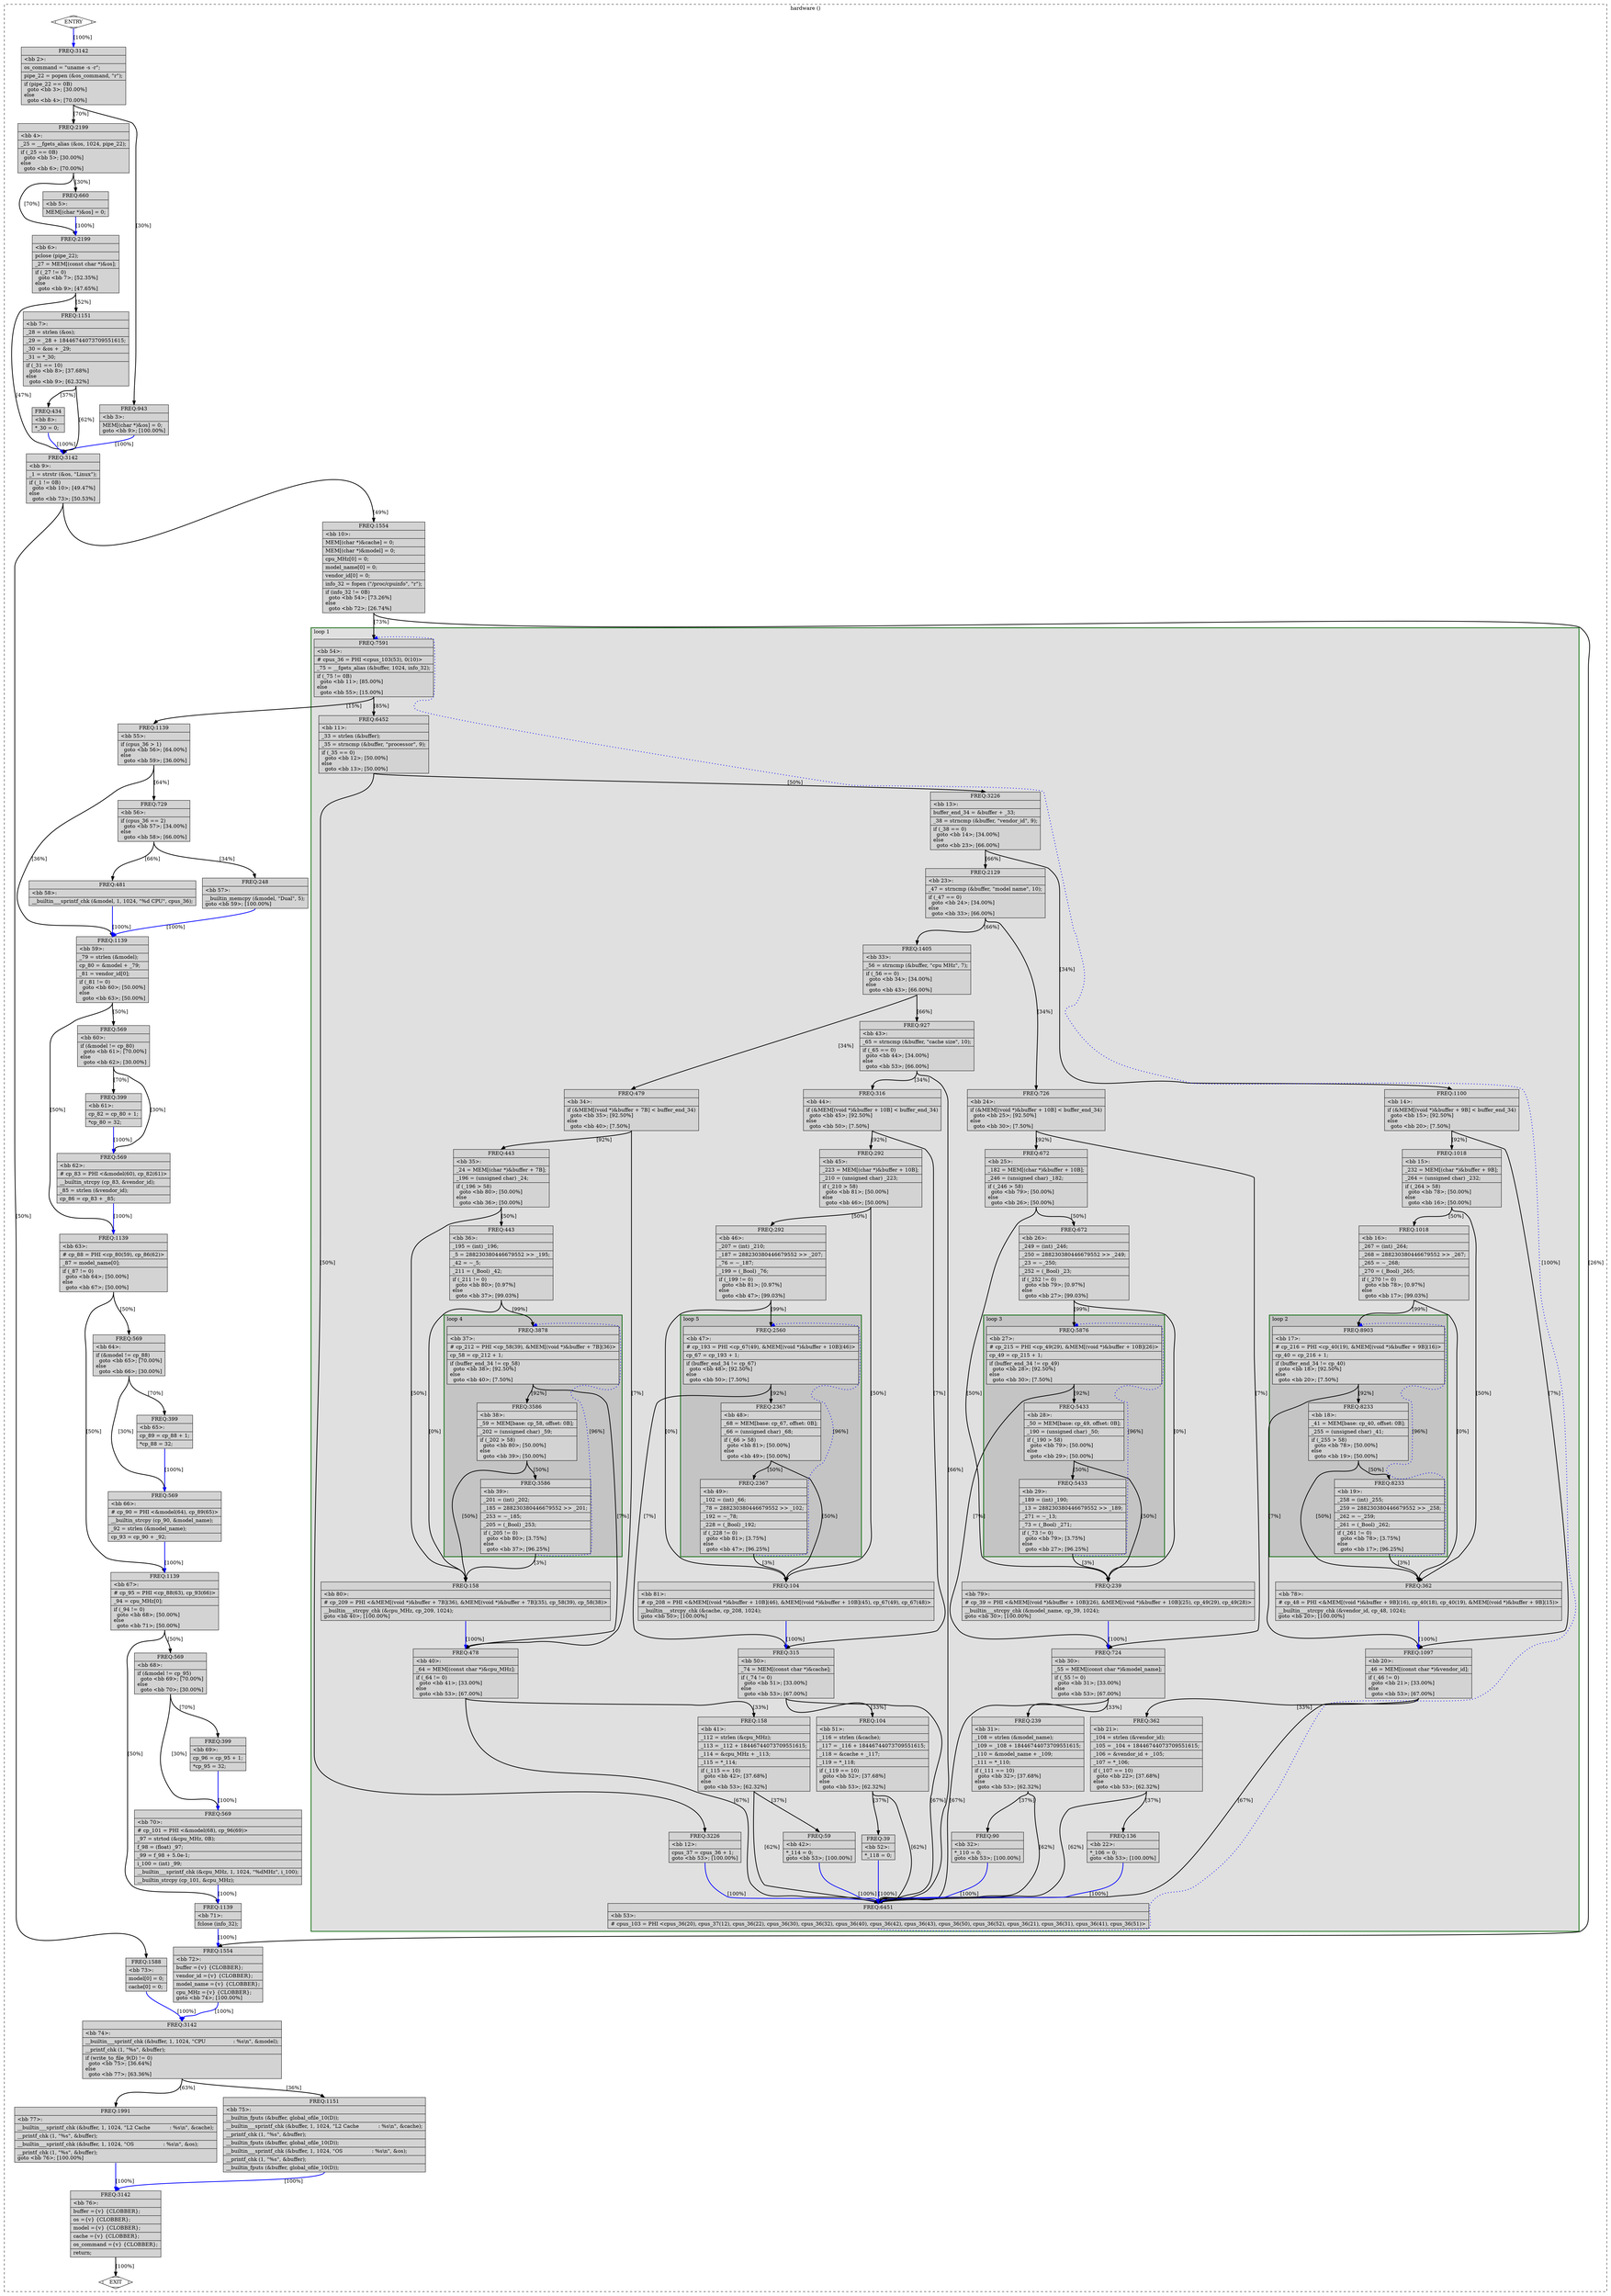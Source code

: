 digraph "hardware.c.227t.optimized" {
overlap=false;
subgraph "cluster_hardware" {
	style="dashed";
	color="black";
	label="hardware ()";
	subgraph cluster_56_1 {
	style="filled";
	color="darkgreen";
	fillcolor="grey88";
	label="loop 1";
	labeljust=l;
	penwidth=2;
	subgraph cluster_56_2 {
	style="filled";
	color="darkgreen";
	fillcolor="grey77";
	label="loop 2";
	labeljust=l;
	penwidth=2;
	fn_56_basic_block_17 [shape=record,style=filled,fillcolor=lightgrey,label="{ FREQ:8903 |\<bb\ 17\>:\l\
|#\ cp_216\ =\ PHI\ \<cp_40(19),\ &MEM[(void\ *)&buffer\ +\ 9B](16)\>\l\
|cp_40\ =\ cp_216\ +\ 1;\l\
|if\ (buffer_end_34\ !=\ cp_40)\l\
\ \ goto\ \<bb\ 18\>;\ [92.50%]\l\
else\l\
\ \ goto\ \<bb\ 20\>;\ [7.50%]\l\
}"];

	fn_56_basic_block_18 [shape=record,style=filled,fillcolor=lightgrey,label="{ FREQ:8233 |\<bb\ 18\>:\l\
|_41\ =\ MEM[base:\ cp_40,\ offset:\ 0B];\l\
|_255\ =\ (unsigned\ char)\ _41;\l\
|if\ (_255\ \>\ 58)\l\
\ \ goto\ \<bb\ 78\>;\ [50.00%]\l\
else\l\
\ \ goto\ \<bb\ 19\>;\ [50.00%]\l\
}"];

	fn_56_basic_block_19 [shape=record,style=filled,fillcolor=lightgrey,label="{ FREQ:8233 |\<bb\ 19\>:\l\
|_258\ =\ (int)\ _255;\l\
|_259\ =\ 288230380446679552\ \>\>\ _258;\l\
|_262\ =\ ~_259;\l\
|_261\ =\ (_Bool)\ _262;\l\
|if\ (_261\ !=\ 0)\l\
\ \ goto\ \<bb\ 78\>;\ [3.75%]\l\
else\l\
\ \ goto\ \<bb\ 17\>;\ [96.25%]\l\
}"];

	}
	subgraph cluster_56_3 {
	style="filled";
	color="darkgreen";
	fillcolor="grey77";
	label="loop 3";
	labeljust=l;
	penwidth=2;
	fn_56_basic_block_27 [shape=record,style=filled,fillcolor=lightgrey,label="{ FREQ:5876 |\<bb\ 27\>:\l\
|#\ cp_215\ =\ PHI\ \<cp_49(29),\ &MEM[(void\ *)&buffer\ +\ 10B](26)\>\l\
|cp_49\ =\ cp_215\ +\ 1;\l\
|if\ (buffer_end_34\ !=\ cp_49)\l\
\ \ goto\ \<bb\ 28\>;\ [92.50%]\l\
else\l\
\ \ goto\ \<bb\ 30\>;\ [7.50%]\l\
}"];

	fn_56_basic_block_28 [shape=record,style=filled,fillcolor=lightgrey,label="{ FREQ:5433 |\<bb\ 28\>:\l\
|_50\ =\ MEM[base:\ cp_49,\ offset:\ 0B];\l\
|_190\ =\ (unsigned\ char)\ _50;\l\
|if\ (_190\ \>\ 58)\l\
\ \ goto\ \<bb\ 79\>;\ [50.00%]\l\
else\l\
\ \ goto\ \<bb\ 29\>;\ [50.00%]\l\
}"];

	fn_56_basic_block_29 [shape=record,style=filled,fillcolor=lightgrey,label="{ FREQ:5433 |\<bb\ 29\>:\l\
|_189\ =\ (int)\ _190;\l\
|_13\ =\ 288230380446679552\ \>\>\ _189;\l\
|_271\ =\ ~_13;\l\
|_73\ =\ (_Bool)\ _271;\l\
|if\ (_73\ !=\ 0)\l\
\ \ goto\ \<bb\ 79\>;\ [3.75%]\l\
else\l\
\ \ goto\ \<bb\ 27\>;\ [96.25%]\l\
}"];

	}
	subgraph cluster_56_4 {
	style="filled";
	color="darkgreen";
	fillcolor="grey77";
	label="loop 4";
	labeljust=l;
	penwidth=2;
	fn_56_basic_block_37 [shape=record,style=filled,fillcolor=lightgrey,label="{ FREQ:3878 |\<bb\ 37\>:\l\
|#\ cp_212\ =\ PHI\ \<cp_58(39),\ &MEM[(void\ *)&buffer\ +\ 7B](36)\>\l\
|cp_58\ =\ cp_212\ +\ 1;\l\
|if\ (buffer_end_34\ !=\ cp_58)\l\
\ \ goto\ \<bb\ 38\>;\ [92.50%]\l\
else\l\
\ \ goto\ \<bb\ 40\>;\ [7.50%]\l\
}"];

	fn_56_basic_block_38 [shape=record,style=filled,fillcolor=lightgrey,label="{ FREQ:3586 |\<bb\ 38\>:\l\
|_59\ =\ MEM[base:\ cp_58,\ offset:\ 0B];\l\
|_202\ =\ (unsigned\ char)\ _59;\l\
|if\ (_202\ \>\ 58)\l\
\ \ goto\ \<bb\ 80\>;\ [50.00%]\l\
else\l\
\ \ goto\ \<bb\ 39\>;\ [50.00%]\l\
}"];

	fn_56_basic_block_39 [shape=record,style=filled,fillcolor=lightgrey,label="{ FREQ:3586 |\<bb\ 39\>:\l\
|_201\ =\ (int)\ _202;\l\
|_185\ =\ 288230380446679552\ \>\>\ _201;\l\
|_253\ =\ ~_185;\l\
|_205\ =\ (_Bool)\ _253;\l\
|if\ (_205\ !=\ 0)\l\
\ \ goto\ \<bb\ 80\>;\ [3.75%]\l\
else\l\
\ \ goto\ \<bb\ 37\>;\ [96.25%]\l\
}"];

	}
	subgraph cluster_56_5 {
	style="filled";
	color="darkgreen";
	fillcolor="grey77";
	label="loop 5";
	labeljust=l;
	penwidth=2;
	fn_56_basic_block_47 [shape=record,style=filled,fillcolor=lightgrey,label="{ FREQ:2560 |\<bb\ 47\>:\l\
|#\ cp_193\ =\ PHI\ \<cp_67(49),\ &MEM[(void\ *)&buffer\ +\ 10B](46)\>\l\
|cp_67\ =\ cp_193\ +\ 1;\l\
|if\ (buffer_end_34\ !=\ cp_67)\l\
\ \ goto\ \<bb\ 48\>;\ [92.50%]\l\
else\l\
\ \ goto\ \<bb\ 50\>;\ [7.50%]\l\
}"];

	fn_56_basic_block_48 [shape=record,style=filled,fillcolor=lightgrey,label="{ FREQ:2367 |\<bb\ 48\>:\l\
|_68\ =\ MEM[base:\ cp_67,\ offset:\ 0B];\l\
|_66\ =\ (unsigned\ char)\ _68;\l\
|if\ (_66\ \>\ 58)\l\
\ \ goto\ \<bb\ 81\>;\ [50.00%]\l\
else\l\
\ \ goto\ \<bb\ 49\>;\ [50.00%]\l\
}"];

	fn_56_basic_block_49 [shape=record,style=filled,fillcolor=lightgrey,label="{ FREQ:2367 |\<bb\ 49\>:\l\
|_102\ =\ (int)\ _66;\l\
|_78\ =\ 288230380446679552\ \>\>\ _102;\l\
|_192\ =\ ~_78;\l\
|_228\ =\ (_Bool)\ _192;\l\
|if\ (_228\ !=\ 0)\l\
\ \ goto\ \<bb\ 81\>;\ [3.75%]\l\
else\l\
\ \ goto\ \<bb\ 47\>;\ [96.25%]\l\
}"];

	}
	fn_56_basic_block_54 [shape=record,style=filled,fillcolor=lightgrey,label="{ FREQ:7591 |\<bb\ 54\>:\l\
|#\ cpus_36\ =\ PHI\ \<cpus_103(53),\ 0(10)\>\l\
|_75\ =\ __fgets_alias\ (&buffer,\ 1024,\ info_32);\l\
|if\ (_75\ !=\ 0B)\l\
\ \ goto\ \<bb\ 11\>;\ [85.00%]\l\
else\l\
\ \ goto\ \<bb\ 55\>;\ [15.00%]\l\
}"];

	fn_56_basic_block_11 [shape=record,style=filled,fillcolor=lightgrey,label="{ FREQ:6452 |\<bb\ 11\>:\l\
|_33\ =\ strlen\ (&buffer);\l\
|_35\ =\ strncmp\ (&buffer,\ \"processor\",\ 9);\l\
|if\ (_35\ ==\ 0)\l\
\ \ goto\ \<bb\ 12\>;\ [50.00%]\l\
else\l\
\ \ goto\ \<bb\ 13\>;\ [50.00%]\l\
}"];

	fn_56_basic_block_12 [shape=record,style=filled,fillcolor=lightgrey,label="{ FREQ:3226 |\<bb\ 12\>:\l\
|cpus_37\ =\ cpus_36\ +\ 1;\l\
goto\ \<bb\ 53\>;\ [100.00%]\l\
}"];

	fn_56_basic_block_13 [shape=record,style=filled,fillcolor=lightgrey,label="{ FREQ:3226 |\<bb\ 13\>:\l\
|buffer_end_34\ =\ &buffer\ +\ _33;\l\
|_38\ =\ strncmp\ (&buffer,\ \"vendor_id\",\ 9);\l\
|if\ (_38\ ==\ 0)\l\
\ \ goto\ \<bb\ 14\>;\ [34.00%]\l\
else\l\
\ \ goto\ \<bb\ 23\>;\ [66.00%]\l\
}"];

	fn_56_basic_block_53 [shape=record,style=filled,fillcolor=lightgrey,label="{ FREQ:6451 |\<bb\ 53\>:\l\
|#\ cpus_103\ =\ PHI\ \<cpus_36(20),\ cpus_37(12),\ cpus_36(22),\ cpus_36(30),\ cpus_36(32),\ cpus_36(40),\ cpus_36(42),\ cpus_36(43),\ cpus_36(50),\ cpus_36(52),\ cpus_36(21),\ cpus_36(31),\ cpus_36(41),\ cpus_36(51)\>\l\
}"];

	fn_56_basic_block_14 [shape=record,style=filled,fillcolor=lightgrey,label="{ FREQ:1100 |\<bb\ 14\>:\l\
|if\ (&MEM[(void\ *)&buffer\ +\ 9B]\ \<\ buffer_end_34)\l\
\ \ goto\ \<bb\ 15\>;\ [92.50%]\l\
else\l\
\ \ goto\ \<bb\ 20\>;\ [7.50%]\l\
}"];

	fn_56_basic_block_23 [shape=record,style=filled,fillcolor=lightgrey,label="{ FREQ:2129 |\<bb\ 23\>:\l\
|_47\ =\ strncmp\ (&buffer,\ \"model\ name\",\ 10);\l\
|if\ (_47\ ==\ 0)\l\
\ \ goto\ \<bb\ 24\>;\ [34.00%]\l\
else\l\
\ \ goto\ \<bb\ 33\>;\ [66.00%]\l\
}"];

	fn_56_basic_block_15 [shape=record,style=filled,fillcolor=lightgrey,label="{ FREQ:1018 |\<bb\ 15\>:\l\
|_232\ =\ MEM[(char\ *)&buffer\ +\ 9B];\l\
|_264\ =\ (unsigned\ char)\ _232;\l\
|if\ (_264\ \>\ 58)\l\
\ \ goto\ \<bb\ 78\>;\ [50.00%]\l\
else\l\
\ \ goto\ \<bb\ 16\>;\ [50.00%]\l\
}"];

	fn_56_basic_block_20 [shape=record,style=filled,fillcolor=lightgrey,label="{ FREQ:1097 |\<bb\ 20\>:\l\
|_46\ =\ MEM[(const\ char\ *)&vendor_id];\l\
|if\ (_46\ !=\ 0)\l\
\ \ goto\ \<bb\ 21\>;\ [33.00%]\l\
else\l\
\ \ goto\ \<bb\ 53\>;\ [67.00%]\l\
}"];

	fn_56_basic_block_24 [shape=record,style=filled,fillcolor=lightgrey,label="{ FREQ:726 |\<bb\ 24\>:\l\
|if\ (&MEM[(void\ *)&buffer\ +\ 10B]\ \<\ buffer_end_34)\l\
\ \ goto\ \<bb\ 25\>;\ [92.50%]\l\
else\l\
\ \ goto\ \<bb\ 30\>;\ [7.50%]\l\
}"];

	fn_56_basic_block_33 [shape=record,style=filled,fillcolor=lightgrey,label="{ FREQ:1405 |\<bb\ 33\>:\l\
|_56\ =\ strncmp\ (&buffer,\ \"cpu\ MHz\",\ 7);\l\
|if\ (_56\ ==\ 0)\l\
\ \ goto\ \<bb\ 34\>;\ [34.00%]\l\
else\l\
\ \ goto\ \<bb\ 43\>;\ [66.00%]\l\
}"];

	fn_56_basic_block_16 [shape=record,style=filled,fillcolor=lightgrey,label="{ FREQ:1018 |\<bb\ 16\>:\l\
|_267\ =\ (int)\ _264;\l\
|_268\ =\ 288230380446679552\ \>\>\ _267;\l\
|_265\ =\ ~_268;\l\
|_270\ =\ (_Bool)\ _265;\l\
|if\ (_270\ !=\ 0)\l\
\ \ goto\ \<bb\ 78\>;\ [0.97%]\l\
else\l\
\ \ goto\ \<bb\ 17\>;\ [99.03%]\l\
}"];

	fn_56_basic_block_78 [shape=record,style=filled,fillcolor=lightgrey,label="{ FREQ:362 |\<bb\ 78\>:\l\
|#\ cp_48\ =\ PHI\ \<&MEM[(void\ *)&buffer\ +\ 9B](16),\ cp_40(18),\ cp_40(19),\ &MEM[(void\ *)&buffer\ +\ 9B](15)\>\l\
|__builtin___strcpy_chk\ (&vendor_id,\ cp_48,\ 1024);\l\
goto\ \<bb\ 20\>;\ [100.00%]\l\
}"];

	fn_56_basic_block_21 [shape=record,style=filled,fillcolor=lightgrey,label="{ FREQ:362 |\<bb\ 21\>:\l\
|_104\ =\ strlen\ (&vendor_id);\l\
|_105\ =\ _104\ +\ 18446744073709551615;\l\
|_106\ =\ &vendor_id\ +\ _105;\l\
|_107\ =\ *_106;\l\
|if\ (_107\ ==\ 10)\l\
\ \ goto\ \<bb\ 22\>;\ [37.68%]\l\
else\l\
\ \ goto\ \<bb\ 53\>;\ [62.32%]\l\
}"];

	fn_56_basic_block_25 [shape=record,style=filled,fillcolor=lightgrey,label="{ FREQ:672 |\<bb\ 25\>:\l\
|_182\ =\ MEM[(char\ *)&buffer\ +\ 10B];\l\
|_246\ =\ (unsigned\ char)\ _182;\l\
|if\ (_246\ \>\ 58)\l\
\ \ goto\ \<bb\ 79\>;\ [50.00%]\l\
else\l\
\ \ goto\ \<bb\ 26\>;\ [50.00%]\l\
}"];

	fn_56_basic_block_30 [shape=record,style=filled,fillcolor=lightgrey,label="{ FREQ:724 |\<bb\ 30\>:\l\
|_55\ =\ MEM[(const\ char\ *)&model_name];\l\
|if\ (_55\ !=\ 0)\l\
\ \ goto\ \<bb\ 31\>;\ [33.00%]\l\
else\l\
\ \ goto\ \<bb\ 53\>;\ [67.00%]\l\
}"];

	fn_56_basic_block_34 [shape=record,style=filled,fillcolor=lightgrey,label="{ FREQ:479 |\<bb\ 34\>:\l\
|if\ (&MEM[(void\ *)&buffer\ +\ 7B]\ \<\ buffer_end_34)\l\
\ \ goto\ \<bb\ 35\>;\ [92.50%]\l\
else\l\
\ \ goto\ \<bb\ 40\>;\ [7.50%]\l\
}"];

	fn_56_basic_block_43 [shape=record,style=filled,fillcolor=lightgrey,label="{ FREQ:927 |\<bb\ 43\>:\l\
|_65\ =\ strncmp\ (&buffer,\ \"cache\ size\",\ 10);\l\
|if\ (_65\ ==\ 0)\l\
\ \ goto\ \<bb\ 44\>;\ [34.00%]\l\
else\l\
\ \ goto\ \<bb\ 53\>;\ [66.00%]\l\
}"];

	fn_56_basic_block_22 [shape=record,style=filled,fillcolor=lightgrey,label="{ FREQ:136 |\<bb\ 22\>:\l\
|*_106\ =\ 0;\l\
goto\ \<bb\ 53\>;\ [100.00%]\l\
}"];

	fn_56_basic_block_26 [shape=record,style=filled,fillcolor=lightgrey,label="{ FREQ:672 |\<bb\ 26\>:\l\
|_249\ =\ (int)\ _246;\l\
|_250\ =\ 288230380446679552\ \>\>\ _249;\l\
|_23\ =\ ~_250;\l\
|_252\ =\ (_Bool)\ _23;\l\
|if\ (_252\ !=\ 0)\l\
\ \ goto\ \<bb\ 79\>;\ [0.97%]\l\
else\l\
\ \ goto\ \<bb\ 27\>;\ [99.03%]\l\
}"];

	fn_56_basic_block_79 [shape=record,style=filled,fillcolor=lightgrey,label="{ FREQ:239 |\<bb\ 79\>:\l\
|#\ cp_39\ =\ PHI\ \<&MEM[(void\ *)&buffer\ +\ 10B](26),\ &MEM[(void\ *)&buffer\ +\ 10B](25),\ cp_49(29),\ cp_49(28)\>\l\
|__builtin___strcpy_chk\ (&model_name,\ cp_39,\ 1024);\l\
goto\ \<bb\ 30\>;\ [100.00%]\l\
}"];

	fn_56_basic_block_31 [shape=record,style=filled,fillcolor=lightgrey,label="{ FREQ:239 |\<bb\ 31\>:\l\
|_108\ =\ strlen\ (&model_name);\l\
|_109\ =\ _108\ +\ 18446744073709551615;\l\
|_110\ =\ &model_name\ +\ _109;\l\
|_111\ =\ *_110;\l\
|if\ (_111\ ==\ 10)\l\
\ \ goto\ \<bb\ 32\>;\ [37.68%]\l\
else\l\
\ \ goto\ \<bb\ 53\>;\ [62.32%]\l\
}"];

	fn_56_basic_block_35 [shape=record,style=filled,fillcolor=lightgrey,label="{ FREQ:443 |\<bb\ 35\>:\l\
|_24\ =\ MEM[(char\ *)&buffer\ +\ 7B];\l\
|_196\ =\ (unsigned\ char)\ _24;\l\
|if\ (_196\ \>\ 58)\l\
\ \ goto\ \<bb\ 80\>;\ [50.00%]\l\
else\l\
\ \ goto\ \<bb\ 36\>;\ [50.00%]\l\
}"];

	fn_56_basic_block_40 [shape=record,style=filled,fillcolor=lightgrey,label="{ FREQ:478 |\<bb\ 40\>:\l\
|_64\ =\ MEM[(const\ char\ *)&cpu_MHz];\l\
|if\ (_64\ !=\ 0)\l\
\ \ goto\ \<bb\ 41\>;\ [33.00%]\l\
else\l\
\ \ goto\ \<bb\ 53\>;\ [67.00%]\l\
}"];

	fn_56_basic_block_44 [shape=record,style=filled,fillcolor=lightgrey,label="{ FREQ:316 |\<bb\ 44\>:\l\
|if\ (&MEM[(void\ *)&buffer\ +\ 10B]\ \<\ buffer_end_34)\l\
\ \ goto\ \<bb\ 45\>;\ [92.50%]\l\
else\l\
\ \ goto\ \<bb\ 50\>;\ [7.50%]\l\
}"];

	fn_56_basic_block_32 [shape=record,style=filled,fillcolor=lightgrey,label="{ FREQ:90 |\<bb\ 32\>:\l\
|*_110\ =\ 0;\l\
goto\ \<bb\ 53\>;\ [100.00%]\l\
}"];

	fn_56_basic_block_36 [shape=record,style=filled,fillcolor=lightgrey,label="{ FREQ:443 |\<bb\ 36\>:\l\
|_195\ =\ (int)\ _196;\l\
|_5\ =\ 288230380446679552\ \>\>\ _195;\l\
|_42\ =\ ~_5;\l\
|_211\ =\ (_Bool)\ _42;\l\
|if\ (_211\ !=\ 0)\l\
\ \ goto\ \<bb\ 80\>;\ [0.97%]\l\
else\l\
\ \ goto\ \<bb\ 37\>;\ [99.03%]\l\
}"];

	fn_56_basic_block_80 [shape=record,style=filled,fillcolor=lightgrey,label="{ FREQ:158 |\<bb\ 80\>:\l\
|#\ cp_209\ =\ PHI\ \<&MEM[(void\ *)&buffer\ +\ 7B](36),\ &MEM[(void\ *)&buffer\ +\ 7B](35),\ cp_58(39),\ cp_58(38)\>\l\
|__builtin___strcpy_chk\ (&cpu_MHz,\ cp_209,\ 1024);\l\
goto\ \<bb\ 40\>;\ [100.00%]\l\
}"];

	fn_56_basic_block_41 [shape=record,style=filled,fillcolor=lightgrey,label="{ FREQ:158 |\<bb\ 41\>:\l\
|_112\ =\ strlen\ (&cpu_MHz);\l\
|_113\ =\ _112\ +\ 18446744073709551615;\l\
|_114\ =\ &cpu_MHz\ +\ _113;\l\
|_115\ =\ *_114;\l\
|if\ (_115\ ==\ 10)\l\
\ \ goto\ \<bb\ 42\>;\ [37.68%]\l\
else\l\
\ \ goto\ \<bb\ 53\>;\ [62.32%]\l\
}"];

	fn_56_basic_block_45 [shape=record,style=filled,fillcolor=lightgrey,label="{ FREQ:292 |\<bb\ 45\>:\l\
|_223\ =\ MEM[(char\ *)&buffer\ +\ 10B];\l\
|_210\ =\ (unsigned\ char)\ _223;\l\
|if\ (_210\ \>\ 58)\l\
\ \ goto\ \<bb\ 81\>;\ [50.00%]\l\
else\l\
\ \ goto\ \<bb\ 46\>;\ [50.00%]\l\
}"];

	fn_56_basic_block_50 [shape=record,style=filled,fillcolor=lightgrey,label="{ FREQ:315 |\<bb\ 50\>:\l\
|_74\ =\ MEM[(const\ char\ *)&cache];\l\
|if\ (_74\ !=\ 0)\l\
\ \ goto\ \<bb\ 51\>;\ [33.00%]\l\
else\l\
\ \ goto\ \<bb\ 53\>;\ [67.00%]\l\
}"];

	fn_56_basic_block_42 [shape=record,style=filled,fillcolor=lightgrey,label="{ FREQ:59 |\<bb\ 42\>:\l\
|*_114\ =\ 0;\l\
goto\ \<bb\ 53\>;\ [100.00%]\l\
}"];

	fn_56_basic_block_46 [shape=record,style=filled,fillcolor=lightgrey,label="{ FREQ:292 |\<bb\ 46\>:\l\
|_207\ =\ (int)\ _210;\l\
|_187\ =\ 288230380446679552\ \>\>\ _207;\l\
|_76\ =\ ~_187;\l\
|_199\ =\ (_Bool)\ _76;\l\
|if\ (_199\ !=\ 0)\l\
\ \ goto\ \<bb\ 81\>;\ [0.97%]\l\
else\l\
\ \ goto\ \<bb\ 47\>;\ [99.03%]\l\
}"];

	fn_56_basic_block_81 [shape=record,style=filled,fillcolor=lightgrey,label="{ FREQ:104 |\<bb\ 81\>:\l\
|#\ cp_208\ =\ PHI\ \<&MEM[(void\ *)&buffer\ +\ 10B](46),\ &MEM[(void\ *)&buffer\ +\ 10B](45),\ cp_67(49),\ cp_67(48)\>\l\
|__builtin___strcpy_chk\ (&cache,\ cp_208,\ 1024);\l\
goto\ \<bb\ 50\>;\ [100.00%]\l\
}"];

	fn_56_basic_block_51 [shape=record,style=filled,fillcolor=lightgrey,label="{ FREQ:104 |\<bb\ 51\>:\l\
|_116\ =\ strlen\ (&cache);\l\
|_117\ =\ _116\ +\ 18446744073709551615;\l\
|_118\ =\ &cache\ +\ _117;\l\
|_119\ =\ *_118;\l\
|if\ (_119\ ==\ 10)\l\
\ \ goto\ \<bb\ 52\>;\ [37.68%]\l\
else\l\
\ \ goto\ \<bb\ 53\>;\ [62.32%]\l\
}"];

	fn_56_basic_block_52 [shape=record,style=filled,fillcolor=lightgrey,label="{ FREQ:39 |\<bb\ 52\>:\l\
|*_118\ =\ 0;\l\
}"];

	}
	fn_56_basic_block_0 [shape=Mdiamond,style=filled,fillcolor=white,label="ENTRY"];

	fn_56_basic_block_1 [shape=Mdiamond,style=filled,fillcolor=white,label="EXIT"];

	fn_56_basic_block_2 [shape=record,style=filled,fillcolor=lightgrey,label="{ FREQ:3142 |\<bb\ 2\>:\l\
|os_command\ =\ \"uname\ -s\ -r\";\l\
|pipe_22\ =\ popen\ (&os_command,\ \"r\");\l\
|if\ (pipe_22\ ==\ 0B)\l\
\ \ goto\ \<bb\ 3\>;\ [30.00%]\l\
else\l\
\ \ goto\ \<bb\ 4\>;\ [70.00%]\l\
}"];

	fn_56_basic_block_3 [shape=record,style=filled,fillcolor=lightgrey,label="{ FREQ:943 |\<bb\ 3\>:\l\
|MEM[(char\ *)&os]\ =\ 0;\l\
goto\ \<bb\ 9\>;\ [100.00%]\l\
}"];

	fn_56_basic_block_4 [shape=record,style=filled,fillcolor=lightgrey,label="{ FREQ:2199 |\<bb\ 4\>:\l\
|_25\ =\ __fgets_alias\ (&os,\ 1024,\ pipe_22);\l\
|if\ (_25\ ==\ 0B)\l\
\ \ goto\ \<bb\ 5\>;\ [30.00%]\l\
else\l\
\ \ goto\ \<bb\ 6\>;\ [70.00%]\l\
}"];

	fn_56_basic_block_5 [shape=record,style=filled,fillcolor=lightgrey,label="{ FREQ:660 |\<bb\ 5\>:\l\
|MEM[(char\ *)&os]\ =\ 0;\l\
}"];

	fn_56_basic_block_6 [shape=record,style=filled,fillcolor=lightgrey,label="{ FREQ:2199 |\<bb\ 6\>:\l\
|pclose\ (pipe_22);\l\
|_27\ =\ MEM[(const\ char\ *)&os];\l\
|if\ (_27\ !=\ 0)\l\
\ \ goto\ \<bb\ 7\>;\ [52.35%]\l\
else\l\
\ \ goto\ \<bb\ 9\>;\ [47.65%]\l\
}"];

	fn_56_basic_block_7 [shape=record,style=filled,fillcolor=lightgrey,label="{ FREQ:1151 |\<bb\ 7\>:\l\
|_28\ =\ strlen\ (&os);\l\
|_29\ =\ _28\ +\ 18446744073709551615;\l\
|_30\ =\ &os\ +\ _29;\l\
|_31\ =\ *_30;\l\
|if\ (_31\ ==\ 10)\l\
\ \ goto\ \<bb\ 8\>;\ [37.68%]\l\
else\l\
\ \ goto\ \<bb\ 9\>;\ [62.32%]\l\
}"];

	fn_56_basic_block_8 [shape=record,style=filled,fillcolor=lightgrey,label="{ FREQ:434 |\<bb\ 8\>:\l\
|*_30\ =\ 0;\l\
}"];

	fn_56_basic_block_9 [shape=record,style=filled,fillcolor=lightgrey,label="{ FREQ:3142 |\<bb\ 9\>:\l\
|_1\ =\ strstr\ (&os,\ \"Linux\");\l\
|if\ (_1\ !=\ 0B)\l\
\ \ goto\ \<bb\ 10\>;\ [49.47%]\l\
else\l\
\ \ goto\ \<bb\ 73\>;\ [50.53%]\l\
}"];

	fn_56_basic_block_10 [shape=record,style=filled,fillcolor=lightgrey,label="{ FREQ:1554 |\<bb\ 10\>:\l\
|MEM[(char\ *)&cache]\ =\ 0;\l\
|MEM[(char\ *)&model]\ =\ 0;\l\
|cpu_MHz[0]\ =\ 0;\l\
|model_name[0]\ =\ 0;\l\
|vendor_id[0]\ =\ 0;\l\
|info_32\ =\ fopen\ (\"/proc/cpuinfo\",\ \"r\");\l\
|if\ (info_32\ !=\ 0B)\l\
\ \ goto\ \<bb\ 54\>;\ [73.26%]\l\
else\l\
\ \ goto\ \<bb\ 72\>;\ [26.74%]\l\
}"];

	fn_56_basic_block_55 [shape=record,style=filled,fillcolor=lightgrey,label="{ FREQ:1139 |\<bb\ 55\>:\l\
|if\ (cpus_36\ \>\ 1)\l\
\ \ goto\ \<bb\ 56\>;\ [64.00%]\l\
else\l\
\ \ goto\ \<bb\ 59\>;\ [36.00%]\l\
}"];

	fn_56_basic_block_56 [shape=record,style=filled,fillcolor=lightgrey,label="{ FREQ:729 |\<bb\ 56\>:\l\
|if\ (cpus_36\ ==\ 2)\l\
\ \ goto\ \<bb\ 57\>;\ [34.00%]\l\
else\l\
\ \ goto\ \<bb\ 58\>;\ [66.00%]\l\
}"];

	fn_56_basic_block_57 [shape=record,style=filled,fillcolor=lightgrey,label="{ FREQ:248 |\<bb\ 57\>:\l\
|__builtin_memcpy\ (&model,\ \"Dual\",\ 5);\l\
goto\ \<bb\ 59\>;\ [100.00%]\l\
}"];

	fn_56_basic_block_58 [shape=record,style=filled,fillcolor=lightgrey,label="{ FREQ:481 |\<bb\ 58\>:\l\
|__builtin___sprintf_chk\ (&model,\ 1,\ 1024,\ \"%d\ CPU\",\ cpus_36);\l\
}"];

	fn_56_basic_block_59 [shape=record,style=filled,fillcolor=lightgrey,label="{ FREQ:1139 |\<bb\ 59\>:\l\
|_79\ =\ strlen\ (&model);\l\
|cp_80\ =\ &model\ +\ _79;\l\
|_81\ =\ vendor_id[0];\l\
|if\ (_81\ !=\ 0)\l\
\ \ goto\ \<bb\ 60\>;\ [50.00%]\l\
else\l\
\ \ goto\ \<bb\ 63\>;\ [50.00%]\l\
}"];

	fn_56_basic_block_60 [shape=record,style=filled,fillcolor=lightgrey,label="{ FREQ:569 |\<bb\ 60\>:\l\
|if\ (&model\ !=\ cp_80)\l\
\ \ goto\ \<bb\ 61\>;\ [70.00%]\l\
else\l\
\ \ goto\ \<bb\ 62\>;\ [30.00%]\l\
}"];

	fn_56_basic_block_61 [shape=record,style=filled,fillcolor=lightgrey,label="{ FREQ:399 |\<bb\ 61\>:\l\
|cp_82\ =\ cp_80\ +\ 1;\l\
|*cp_80\ =\ 32;\l\
}"];

	fn_56_basic_block_62 [shape=record,style=filled,fillcolor=lightgrey,label="{ FREQ:569 |\<bb\ 62\>:\l\
|#\ cp_83\ =\ PHI\ \<&model(60),\ cp_82(61)\>\l\
|__builtin_strcpy\ (cp_83,\ &vendor_id);\l\
|_85\ =\ strlen\ (&vendor_id);\l\
|cp_86\ =\ cp_83\ +\ _85;\l\
}"];

	fn_56_basic_block_63 [shape=record,style=filled,fillcolor=lightgrey,label="{ FREQ:1139 |\<bb\ 63\>:\l\
|#\ cp_88\ =\ PHI\ \<cp_80(59),\ cp_86(62)\>\l\
|_87\ =\ model_name[0];\l\
|if\ (_87\ !=\ 0)\l\
\ \ goto\ \<bb\ 64\>;\ [50.00%]\l\
else\l\
\ \ goto\ \<bb\ 67\>;\ [50.00%]\l\
}"];

	fn_56_basic_block_64 [shape=record,style=filled,fillcolor=lightgrey,label="{ FREQ:569 |\<bb\ 64\>:\l\
|if\ (&model\ !=\ cp_88)\l\
\ \ goto\ \<bb\ 65\>;\ [70.00%]\l\
else\l\
\ \ goto\ \<bb\ 66\>;\ [30.00%]\l\
}"];

	fn_56_basic_block_65 [shape=record,style=filled,fillcolor=lightgrey,label="{ FREQ:399 |\<bb\ 65\>:\l\
|cp_89\ =\ cp_88\ +\ 1;\l\
|*cp_88\ =\ 32;\l\
}"];

	fn_56_basic_block_66 [shape=record,style=filled,fillcolor=lightgrey,label="{ FREQ:569 |\<bb\ 66\>:\l\
|#\ cp_90\ =\ PHI\ \<&model(64),\ cp_89(65)\>\l\
|__builtin_strcpy\ (cp_90,\ &model_name);\l\
|_92\ =\ strlen\ (&model_name);\l\
|cp_93\ =\ cp_90\ +\ _92;\l\
}"];

	fn_56_basic_block_67 [shape=record,style=filled,fillcolor=lightgrey,label="{ FREQ:1139 |\<bb\ 67\>:\l\
|#\ cp_95\ =\ PHI\ \<cp_88(63),\ cp_93(66)\>\l\
|_94\ =\ cpu_MHz[0];\l\
|if\ (_94\ !=\ 0)\l\
\ \ goto\ \<bb\ 68\>;\ [50.00%]\l\
else\l\
\ \ goto\ \<bb\ 71\>;\ [50.00%]\l\
}"];

	fn_56_basic_block_68 [shape=record,style=filled,fillcolor=lightgrey,label="{ FREQ:569 |\<bb\ 68\>:\l\
|if\ (&model\ !=\ cp_95)\l\
\ \ goto\ \<bb\ 69\>;\ [70.00%]\l\
else\l\
\ \ goto\ \<bb\ 70\>;\ [30.00%]\l\
}"];

	fn_56_basic_block_69 [shape=record,style=filled,fillcolor=lightgrey,label="{ FREQ:399 |\<bb\ 69\>:\l\
|cp_96\ =\ cp_95\ +\ 1;\l\
|*cp_95\ =\ 32;\l\
}"];

	fn_56_basic_block_70 [shape=record,style=filled,fillcolor=lightgrey,label="{ FREQ:569 |\<bb\ 70\>:\l\
|#\ cp_101\ =\ PHI\ \<&model(68),\ cp_96(69)\>\l\
|_97\ =\ strtod\ (&cpu_MHz,\ 0B);\l\
|f_98\ =\ (float)\ _97;\l\
|_99\ =\ f_98\ +\ 5.0e-1;\l\
|i_100\ =\ (int)\ _99;\l\
|__builtin___sprintf_chk\ (&cpu_MHz,\ 1,\ 1024,\ \"%dMHz\",\ i_100);\l\
|__builtin_strcpy\ (cp_101,\ &cpu_MHz);\l\
}"];

	fn_56_basic_block_71 [shape=record,style=filled,fillcolor=lightgrey,label="{ FREQ:1139 |\<bb\ 71\>:\l\
|fclose\ (info_32);\l\
}"];

	fn_56_basic_block_72 [shape=record,style=filled,fillcolor=lightgrey,label="{ FREQ:1554 |\<bb\ 72\>:\l\
|buffer\ =\{v\}\ \{CLOBBER\};\l\
|vendor_id\ =\{v\}\ \{CLOBBER\};\l\
|model_name\ =\{v\}\ \{CLOBBER\};\l\
|cpu_MHz\ =\{v\}\ \{CLOBBER\};\l\
goto\ \<bb\ 74\>;\ [100.00%]\l\
}"];

	fn_56_basic_block_73 [shape=record,style=filled,fillcolor=lightgrey,label="{ FREQ:1588 |\<bb\ 73\>:\l\
|model[0]\ =\ 0;\l\
|cache[0]\ =\ 0;\l\
}"];

	fn_56_basic_block_74 [shape=record,style=filled,fillcolor=lightgrey,label="{ FREQ:3142 |\<bb\ 74\>:\l\
|__builtin___sprintf_chk\ (&buffer,\ 1,\ 1024,\ \"CPU\ \ \ \ \ \ \ \ \ \ \ \ \ \ \ \ \ :\ %s\\n\",\ &model);\l\
|__printf_chk\ (1,\ \"%s\",\ &buffer);\l\
|if\ (write_to_file_9(D)\ !=\ 0)\l\
\ \ goto\ \<bb\ 75\>;\ [36.64%]\l\
else\l\
\ \ goto\ \<bb\ 77\>;\ [63.36%]\l\
}"];

	fn_56_basic_block_75 [shape=record,style=filled,fillcolor=lightgrey,label="{ FREQ:1151 |\<bb\ 75\>:\l\
|__builtin_fputs\ (&buffer,\ global_ofile_10(D));\l\
|__builtin___sprintf_chk\ (&buffer,\ 1,\ 1024,\ \"L2\ Cache\ \ \ \ \ \ \ \ \ \ \ \ :\ %s\\n\",\ &cache);\l\
|__printf_chk\ (1,\ \"%s\",\ &buffer);\l\
|__builtin_fputs\ (&buffer,\ global_ofile_10(D));\l\
|__builtin___sprintf_chk\ (&buffer,\ 1,\ 1024,\ \"OS\ \ \ \ \ \ \ \ \ \ \ \ \ \ \ \ \ \ :\ %s\\n\",\ &os);\l\
|__printf_chk\ (1,\ \"%s\",\ &buffer);\l\
|__builtin_fputs\ (&buffer,\ global_ofile_10(D));\l\
}"];

	fn_56_basic_block_76 [shape=record,style=filled,fillcolor=lightgrey,label="{ FREQ:3142 |\<bb\ 76\>:\l\
|buffer\ =\{v\}\ \{CLOBBER\};\l\
|os\ =\{v\}\ \{CLOBBER\};\l\
|model\ =\{v\}\ \{CLOBBER\};\l\
|cache\ =\{v\}\ \{CLOBBER\};\l\
|os_command\ =\{v\}\ \{CLOBBER\};\l\
|return;\l\
}"];

	fn_56_basic_block_77 [shape=record,style=filled,fillcolor=lightgrey,label="{ FREQ:1991 |\<bb\ 77\>:\l\
|__builtin___sprintf_chk\ (&buffer,\ 1,\ 1024,\ \"L2\ Cache\ \ \ \ \ \ \ \ \ \ \ \ :\ %s\\n\",\ &cache);\l\
|__printf_chk\ (1,\ \"%s\",\ &buffer);\l\
|__builtin___sprintf_chk\ (&buffer,\ 1,\ 1024,\ \"OS\ \ \ \ \ \ \ \ \ \ \ \ \ \ \ \ \ \ :\ %s\\n\",\ &os);\l\
|__printf_chk\ (1,\ \"%s\",\ &buffer);\l\
goto\ \<bb\ 76\>;\ [100.00%]\l\
}"];

	fn_56_basic_block_0:s -> fn_56_basic_block_2:n [style="solid,bold",color=blue,weight=100,constraint=true, label="[100%]"];
	fn_56_basic_block_2:s -> fn_56_basic_block_3:n [style="solid,bold",color=black,weight=10,constraint=true, label="[30%]"];
	fn_56_basic_block_2:s -> fn_56_basic_block_4:n [style="solid,bold",color=black,weight=10,constraint=true, label="[70%]"];
	fn_56_basic_block_3:s -> fn_56_basic_block_9:n [style="solid,bold",color=blue,weight=100,constraint=true, label="[100%]"];
	fn_56_basic_block_4:s -> fn_56_basic_block_5:n [style="solid,bold",color=black,weight=10,constraint=true, label="[30%]"];
	fn_56_basic_block_4:s -> fn_56_basic_block_6:n [style="solid,bold",color=black,weight=10,constraint=true, label="[70%]"];
	fn_56_basic_block_5:s -> fn_56_basic_block_6:n [style="solid,bold",color=blue,weight=100,constraint=true, label="[100%]"];
	fn_56_basic_block_6:s -> fn_56_basic_block_7:n [style="solid,bold",color=black,weight=10,constraint=true, label="[52%]"];
	fn_56_basic_block_6:s -> fn_56_basic_block_9:n [style="solid,bold",color=black,weight=10,constraint=true, label="[47%]"];
	fn_56_basic_block_7:s -> fn_56_basic_block_8:n [style="solid,bold",color=black,weight=10,constraint=true, label="[37%]"];
	fn_56_basic_block_7:s -> fn_56_basic_block_9:n [style="solid,bold",color=black,weight=10,constraint=true, label="[62%]"];
	fn_56_basic_block_8:s -> fn_56_basic_block_9:n [style="solid,bold",color=blue,weight=100,constraint=true, label="[100%]"];
	fn_56_basic_block_9:s -> fn_56_basic_block_10:n [style="solid,bold",color=black,weight=10,constraint=true, label="[49%]"];
	fn_56_basic_block_9:s -> fn_56_basic_block_73:n [style="solid,bold",color=black,weight=10,constraint=true, label="[50%]"];
	fn_56_basic_block_10:s -> fn_56_basic_block_54:n [style="solid,bold",color=black,weight=10,constraint=true, label="[73%]"];
	fn_56_basic_block_10:s -> fn_56_basic_block_72:n [style="solid,bold",color=black,weight=10,constraint=true, label="[26%]"];
	fn_56_basic_block_11:s -> fn_56_basic_block_12:n [style="solid,bold",color=black,weight=10,constraint=true, label="[50%]"];
	fn_56_basic_block_11:s -> fn_56_basic_block_13:n [style="solid,bold",color=black,weight=10,constraint=true, label="[50%]"];
	fn_56_basic_block_12:s -> fn_56_basic_block_53:n [style="solid,bold",color=blue,weight=100,constraint=true, label="[100%]"];
	fn_56_basic_block_13:s -> fn_56_basic_block_14:n [style="solid,bold",color=black,weight=10,constraint=true, label="[34%]"];
	fn_56_basic_block_13:s -> fn_56_basic_block_23:n [style="solid,bold",color=black,weight=10,constraint=true, label="[66%]"];
	fn_56_basic_block_14:s -> fn_56_basic_block_15:n [style="solid,bold",color=black,weight=10,constraint=true, label="[92%]"];
	fn_56_basic_block_14:s -> fn_56_basic_block_20:n [style="solid,bold",color=black,weight=10,constraint=true, label="[7%]"];
	fn_56_basic_block_15:s -> fn_56_basic_block_16:n [style="solid,bold",color=black,weight=10,constraint=true, label="[50%]"];
	fn_56_basic_block_15:s -> fn_56_basic_block_78:n [style="solid,bold",color=black,weight=10,constraint=true, label="[50%]"];
	fn_56_basic_block_16:s -> fn_56_basic_block_17:n [style="solid,bold",color=black,weight=10,constraint=true, label="[99%]"];
	fn_56_basic_block_16:s -> fn_56_basic_block_78:n [style="solid,bold",color=black,weight=10,constraint=true, label="[0%]"];
	fn_56_basic_block_17:s -> fn_56_basic_block_18:n [style="solid,bold",color=black,weight=10,constraint=true, label="[92%]"];
	fn_56_basic_block_17:s -> fn_56_basic_block_20:n [style="solid,bold",color=black,weight=10,constraint=true, label="[7%]"];
	fn_56_basic_block_18:s -> fn_56_basic_block_19:n [style="solid,bold",color=black,weight=10,constraint=true, label="[50%]"];
	fn_56_basic_block_18:s -> fn_56_basic_block_78:n [style="solid,bold",color=black,weight=10,constraint=true, label="[50%]"];
	fn_56_basic_block_19:s -> fn_56_basic_block_17:n [style="dotted,bold",color=blue,weight=10,constraint=false, label="[96%]"];
	fn_56_basic_block_19:s -> fn_56_basic_block_78:n [style="solid,bold",color=black,weight=10,constraint=true, label="[3%]"];
	fn_56_basic_block_20:s -> fn_56_basic_block_21:n [style="solid,bold",color=black,weight=10,constraint=true, label="[33%]"];
	fn_56_basic_block_20:s -> fn_56_basic_block_53:n [style="solid,bold",color=black,weight=10,constraint=true, label="[67%]"];
	fn_56_basic_block_21:s -> fn_56_basic_block_22:n [style="solid,bold",color=black,weight=10,constraint=true, label="[37%]"];
	fn_56_basic_block_21:s -> fn_56_basic_block_53:n [style="solid,bold",color=black,weight=10,constraint=true, label="[62%]"];
	fn_56_basic_block_22:s -> fn_56_basic_block_53:n [style="solid,bold",color=blue,weight=100,constraint=true, label="[100%]"];
	fn_56_basic_block_23:s -> fn_56_basic_block_24:n [style="solid,bold",color=black,weight=10,constraint=true, label="[34%]"];
	fn_56_basic_block_23:s -> fn_56_basic_block_33:n [style="solid,bold",color=black,weight=10,constraint=true, label="[66%]"];
	fn_56_basic_block_24:s -> fn_56_basic_block_25:n [style="solid,bold",color=black,weight=10,constraint=true, label="[92%]"];
	fn_56_basic_block_24:s -> fn_56_basic_block_30:n [style="solid,bold",color=black,weight=10,constraint=true, label="[7%]"];
	fn_56_basic_block_25:s -> fn_56_basic_block_26:n [style="solid,bold",color=black,weight=10,constraint=true, label="[50%]"];
	fn_56_basic_block_25:s -> fn_56_basic_block_79:n [style="solid,bold",color=black,weight=10,constraint=true, label="[50%]"];
	fn_56_basic_block_26:s -> fn_56_basic_block_27:n [style="solid,bold",color=black,weight=10,constraint=true, label="[99%]"];
	fn_56_basic_block_26:s -> fn_56_basic_block_79:n [style="solid,bold",color=black,weight=10,constraint=true, label="[0%]"];
	fn_56_basic_block_27:s -> fn_56_basic_block_28:n [style="solid,bold",color=black,weight=10,constraint=true, label="[92%]"];
	fn_56_basic_block_27:s -> fn_56_basic_block_30:n [style="solid,bold",color=black,weight=10,constraint=true, label="[7%]"];
	fn_56_basic_block_28:s -> fn_56_basic_block_29:n [style="solid,bold",color=black,weight=10,constraint=true, label="[50%]"];
	fn_56_basic_block_28:s -> fn_56_basic_block_79:n [style="solid,bold",color=black,weight=10,constraint=true, label="[50%]"];
	fn_56_basic_block_29:s -> fn_56_basic_block_27:n [style="dotted,bold",color=blue,weight=10,constraint=false, label="[96%]"];
	fn_56_basic_block_29:s -> fn_56_basic_block_79:n [style="solid,bold",color=black,weight=10,constraint=true, label="[3%]"];
	fn_56_basic_block_30:s -> fn_56_basic_block_31:n [style="solid,bold",color=black,weight=10,constraint=true, label="[33%]"];
	fn_56_basic_block_30:s -> fn_56_basic_block_53:n [style="solid,bold",color=black,weight=10,constraint=true, label="[67%]"];
	fn_56_basic_block_31:s -> fn_56_basic_block_32:n [style="solid,bold",color=black,weight=10,constraint=true, label="[37%]"];
	fn_56_basic_block_31:s -> fn_56_basic_block_53:n [style="solid,bold",color=black,weight=10,constraint=true, label="[62%]"];
	fn_56_basic_block_32:s -> fn_56_basic_block_53:n [style="solid,bold",color=blue,weight=100,constraint=true, label="[100%]"];
	fn_56_basic_block_33:s -> fn_56_basic_block_34:n [style="solid,bold",color=black,weight=10,constraint=true, label="[34%]"];
	fn_56_basic_block_33:s -> fn_56_basic_block_43:n [style="solid,bold",color=black,weight=10,constraint=true, label="[66%]"];
	fn_56_basic_block_34:s -> fn_56_basic_block_35:n [style="solid,bold",color=black,weight=10,constraint=true, label="[92%]"];
	fn_56_basic_block_34:s -> fn_56_basic_block_40:n [style="solid,bold",color=black,weight=10,constraint=true, label="[7%]"];
	fn_56_basic_block_35:s -> fn_56_basic_block_36:n [style="solid,bold",color=black,weight=10,constraint=true, label="[50%]"];
	fn_56_basic_block_35:s -> fn_56_basic_block_80:n [style="solid,bold",color=black,weight=10,constraint=true, label="[50%]"];
	fn_56_basic_block_36:s -> fn_56_basic_block_37:n [style="solid,bold",color=black,weight=10,constraint=true, label="[99%]"];
	fn_56_basic_block_36:s -> fn_56_basic_block_80:n [style="solid,bold",color=black,weight=10,constraint=true, label="[0%]"];
	fn_56_basic_block_37:s -> fn_56_basic_block_38:n [style="solid,bold",color=black,weight=10,constraint=true, label="[92%]"];
	fn_56_basic_block_37:s -> fn_56_basic_block_40:n [style="solid,bold",color=black,weight=10,constraint=true, label="[7%]"];
	fn_56_basic_block_38:s -> fn_56_basic_block_39:n [style="solid,bold",color=black,weight=10,constraint=true, label="[50%]"];
	fn_56_basic_block_38:s -> fn_56_basic_block_80:n [style="solid,bold",color=black,weight=10,constraint=true, label="[50%]"];
	fn_56_basic_block_39:s -> fn_56_basic_block_37:n [style="dotted,bold",color=blue,weight=10,constraint=false, label="[96%]"];
	fn_56_basic_block_39:s -> fn_56_basic_block_80:n [style="solid,bold",color=black,weight=10,constraint=true, label="[3%]"];
	fn_56_basic_block_40:s -> fn_56_basic_block_41:n [style="solid,bold",color=black,weight=10,constraint=true, label="[33%]"];
	fn_56_basic_block_40:s -> fn_56_basic_block_53:n [style="solid,bold",color=black,weight=10,constraint=true, label="[67%]"];
	fn_56_basic_block_41:s -> fn_56_basic_block_42:n [style="solid,bold",color=black,weight=10,constraint=true, label="[37%]"];
	fn_56_basic_block_41:s -> fn_56_basic_block_53:n [style="solid,bold",color=black,weight=10,constraint=true, label="[62%]"];
	fn_56_basic_block_42:s -> fn_56_basic_block_53:n [style="solid,bold",color=blue,weight=100,constraint=true, label="[100%]"];
	fn_56_basic_block_43:s -> fn_56_basic_block_44:n [style="solid,bold",color=black,weight=10,constraint=true, label="[34%]"];
	fn_56_basic_block_43:s -> fn_56_basic_block_53:n [style="solid,bold",color=black,weight=10,constraint=true, label="[66%]"];
	fn_56_basic_block_44:s -> fn_56_basic_block_45:n [style="solid,bold",color=black,weight=10,constraint=true, label="[92%]"];
	fn_56_basic_block_44:s -> fn_56_basic_block_50:n [style="solid,bold",color=black,weight=10,constraint=true, label="[7%]"];
	fn_56_basic_block_45:s -> fn_56_basic_block_46:n [style="solid,bold",color=black,weight=10,constraint=true, label="[50%]"];
	fn_56_basic_block_45:s -> fn_56_basic_block_81:n [style="solid,bold",color=black,weight=10,constraint=true, label="[50%]"];
	fn_56_basic_block_46:s -> fn_56_basic_block_47:n [style="solid,bold",color=black,weight=10,constraint=true, label="[99%]"];
	fn_56_basic_block_46:s -> fn_56_basic_block_81:n [style="solid,bold",color=black,weight=10,constraint=true, label="[0%]"];
	fn_56_basic_block_47:s -> fn_56_basic_block_48:n [style="solid,bold",color=black,weight=10,constraint=true, label="[92%]"];
	fn_56_basic_block_47:s -> fn_56_basic_block_50:n [style="solid,bold",color=black,weight=10,constraint=true, label="[7%]"];
	fn_56_basic_block_48:s -> fn_56_basic_block_49:n [style="solid,bold",color=black,weight=10,constraint=true, label="[50%]"];
	fn_56_basic_block_48:s -> fn_56_basic_block_81:n [style="solid,bold",color=black,weight=10,constraint=true, label="[50%]"];
	fn_56_basic_block_49:s -> fn_56_basic_block_47:n [style="dotted,bold",color=blue,weight=10,constraint=false, label="[96%]"];
	fn_56_basic_block_49:s -> fn_56_basic_block_81:n [style="solid,bold",color=black,weight=10,constraint=true, label="[3%]"];
	fn_56_basic_block_50:s -> fn_56_basic_block_51:n [style="solid,bold",color=black,weight=10,constraint=true, label="[33%]"];
	fn_56_basic_block_50:s -> fn_56_basic_block_53:n [style="solid,bold",color=black,weight=10,constraint=true, label="[67%]"];
	fn_56_basic_block_51:s -> fn_56_basic_block_52:n [style="solid,bold",color=black,weight=10,constraint=true, label="[37%]"];
	fn_56_basic_block_51:s -> fn_56_basic_block_53:n [style="solid,bold",color=black,weight=10,constraint=true, label="[62%]"];
	fn_56_basic_block_52:s -> fn_56_basic_block_53:n [style="solid,bold",color=blue,weight=100,constraint=true, label="[100%]"];
	fn_56_basic_block_53:s -> fn_56_basic_block_54:n [style="dotted,bold",color=blue,weight=10,constraint=false, label="[100%]"];
	fn_56_basic_block_54:s -> fn_56_basic_block_11:n [style="solid,bold",color=black,weight=10,constraint=true, label="[85%]"];
	fn_56_basic_block_54:s -> fn_56_basic_block_55:n [style="solid,bold",color=black,weight=10,constraint=true, label="[15%]"];
	fn_56_basic_block_55:s -> fn_56_basic_block_56:n [style="solid,bold",color=black,weight=10,constraint=true, label="[64%]"];
	fn_56_basic_block_55:s -> fn_56_basic_block_59:n [style="solid,bold",color=black,weight=10,constraint=true, label="[36%]"];
	fn_56_basic_block_56:s -> fn_56_basic_block_57:n [style="solid,bold",color=black,weight=10,constraint=true, label="[34%]"];
	fn_56_basic_block_56:s -> fn_56_basic_block_58:n [style="solid,bold",color=black,weight=10,constraint=true, label="[66%]"];
	fn_56_basic_block_57:s -> fn_56_basic_block_59:n [style="solid,bold",color=blue,weight=100,constraint=true, label="[100%]"];
	fn_56_basic_block_58:s -> fn_56_basic_block_59:n [style="solid,bold",color=blue,weight=100,constraint=true, label="[100%]"];
	fn_56_basic_block_59:s -> fn_56_basic_block_60:n [style="solid,bold",color=black,weight=10,constraint=true, label="[50%]"];
	fn_56_basic_block_59:s -> fn_56_basic_block_63:n [style="solid,bold",color=black,weight=10,constraint=true, label="[50%]"];
	fn_56_basic_block_60:s -> fn_56_basic_block_61:n [style="solid,bold",color=black,weight=10,constraint=true, label="[70%]"];
	fn_56_basic_block_60:s -> fn_56_basic_block_62:n [style="solid,bold",color=black,weight=10,constraint=true, label="[30%]"];
	fn_56_basic_block_61:s -> fn_56_basic_block_62:n [style="solid,bold",color=blue,weight=100,constraint=true, label="[100%]"];
	fn_56_basic_block_62:s -> fn_56_basic_block_63:n [style="solid,bold",color=blue,weight=100,constraint=true, label="[100%]"];
	fn_56_basic_block_63:s -> fn_56_basic_block_64:n [style="solid,bold",color=black,weight=10,constraint=true, label="[50%]"];
	fn_56_basic_block_63:s -> fn_56_basic_block_67:n [style="solid,bold",color=black,weight=10,constraint=true, label="[50%]"];
	fn_56_basic_block_64:s -> fn_56_basic_block_65:n [style="solid,bold",color=black,weight=10,constraint=true, label="[70%]"];
	fn_56_basic_block_64:s -> fn_56_basic_block_66:n [style="solid,bold",color=black,weight=10,constraint=true, label="[30%]"];
	fn_56_basic_block_65:s -> fn_56_basic_block_66:n [style="solid,bold",color=blue,weight=100,constraint=true, label="[100%]"];
	fn_56_basic_block_66:s -> fn_56_basic_block_67:n [style="solid,bold",color=blue,weight=100,constraint=true, label="[100%]"];
	fn_56_basic_block_67:s -> fn_56_basic_block_68:n [style="solid,bold",color=black,weight=10,constraint=true, label="[50%]"];
	fn_56_basic_block_67:s -> fn_56_basic_block_71:n [style="solid,bold",color=black,weight=10,constraint=true, label="[50%]"];
	fn_56_basic_block_68:s -> fn_56_basic_block_69:n [style="solid,bold",color=black,weight=10,constraint=true, label="[70%]"];
	fn_56_basic_block_68:s -> fn_56_basic_block_70:n [style="solid,bold",color=black,weight=10,constraint=true, label="[30%]"];
	fn_56_basic_block_69:s -> fn_56_basic_block_70:n [style="solid,bold",color=blue,weight=100,constraint=true, label="[100%]"];
	fn_56_basic_block_70:s -> fn_56_basic_block_71:n [style="solid,bold",color=blue,weight=100,constraint=true, label="[100%]"];
	fn_56_basic_block_71:s -> fn_56_basic_block_72:n [style="solid,bold",color=blue,weight=100,constraint=true, label="[100%]"];
	fn_56_basic_block_72:s -> fn_56_basic_block_74:n [style="solid,bold",color=blue,weight=100,constraint=true, label="[100%]"];
	fn_56_basic_block_73:s -> fn_56_basic_block_74:n [style="solid,bold",color=blue,weight=100,constraint=true, label="[100%]"];
	fn_56_basic_block_74:s -> fn_56_basic_block_75:n [style="solid,bold",color=black,weight=10,constraint=true, label="[36%]"];
	fn_56_basic_block_74:s -> fn_56_basic_block_77:n [style="solid,bold",color=black,weight=10,constraint=true, label="[63%]"];
	fn_56_basic_block_75:s -> fn_56_basic_block_76:n [style="solid,bold",color=blue,weight=100,constraint=true, label="[100%]"];
	fn_56_basic_block_76:s -> fn_56_basic_block_1:n [style="solid,bold",color=black,weight=10,constraint=true, label="[100%]"];
	fn_56_basic_block_77:s -> fn_56_basic_block_76:n [style="solid,bold",color=blue,weight=100,constraint=true, label="[100%]"];
	fn_56_basic_block_78:s -> fn_56_basic_block_20:n [style="solid,bold",color=blue,weight=100,constraint=true, label="[100%]"];
	fn_56_basic_block_79:s -> fn_56_basic_block_30:n [style="solid,bold",color=blue,weight=100,constraint=true, label="[100%]"];
	fn_56_basic_block_80:s -> fn_56_basic_block_40:n [style="solid,bold",color=blue,weight=100,constraint=true, label="[100%]"];
	fn_56_basic_block_81:s -> fn_56_basic_block_50:n [style="solid,bold",color=blue,weight=100,constraint=true, label="[100%]"];
	fn_56_basic_block_0:s -> fn_56_basic_block_1:n [style="invis",constraint=true];
}
}
